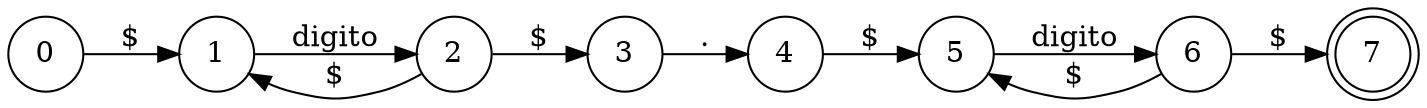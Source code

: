 digraph afd {
rankdir=LR;
node [shape=circle];
"0"->"1"[label="$"]
"2"->"1"[label="$"]
"1"->"2"[label="digito"]
"2"->"3"[label="$"]
"3"->"4"[label="."]
"4"->"5"[label="$"]
"6"->"5"[label="$"]
"5"->"6"[label="digito"]
"6"->"7"[label="$"]
7[shape=doublecircle,label=7]
}